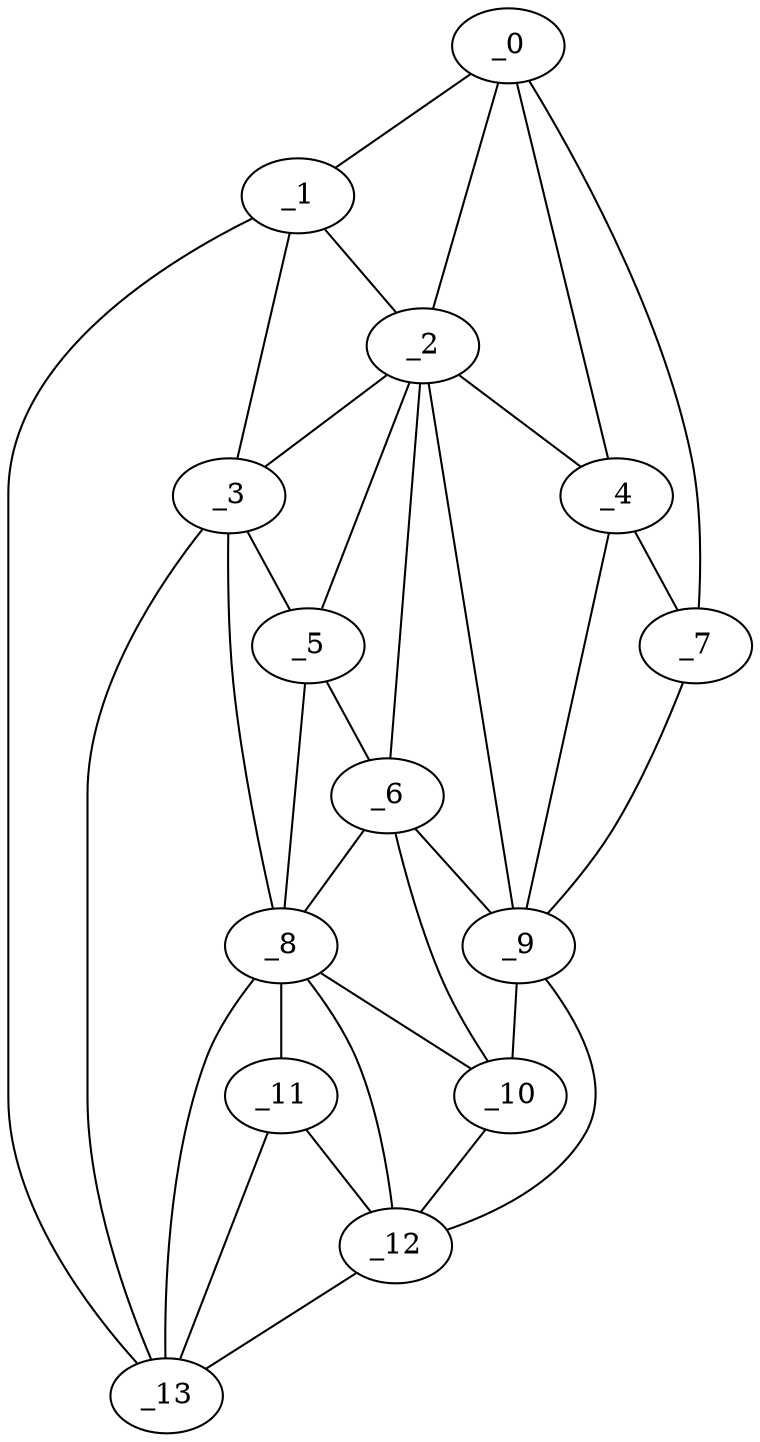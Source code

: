 graph "obj52__100.gxl" {
	_0	 [x=41,
		y=39];
	_1	 [x=45,
		y=120];
	_0 -- _1	 [valence=1];
	_2	 [x=47,
		y=54];
	_0 -- _2	 [valence=1];
	_4	 [x=51,
		y=38];
	_0 -- _4	 [valence=2];
	_7	 [x=70,
		y=3];
	_0 -- _7	 [valence=1];
	_1 -- _2	 [valence=2];
	_3	 [x=49,
		y=112];
	_1 -- _3	 [valence=2];
	_13	 [x=90,
		y=120];
	_1 -- _13	 [valence=1];
	_2 -- _3	 [valence=2];
	_2 -- _4	 [valence=2];
	_5	 [x=57,
		y=98];
	_2 -- _5	 [valence=1];
	_6	 [x=60,
		y=93];
	_2 -- _6	 [valence=1];
	_9	 [x=88,
		y=68];
	_2 -- _9	 [valence=2];
	_3 -- _5	 [valence=2];
	_8	 [x=80,
		y=102];
	_3 -- _8	 [valence=2];
	_3 -- _13	 [valence=1];
	_4 -- _7	 [valence=1];
	_4 -- _9	 [valence=1];
	_5 -- _6	 [valence=2];
	_5 -- _8	 [valence=1];
	_6 -- _8	 [valence=2];
	_6 -- _9	 [valence=2];
	_10	 [x=88,
		y=82];
	_6 -- _10	 [valence=2];
	_7 -- _9	 [valence=1];
	_8 -- _10	 [valence=2];
	_11	 [x=88,
		y=111];
	_8 -- _11	 [valence=2];
	_12	 [x=90,
		y=99];
	_8 -- _12	 [valence=2];
	_8 -- _13	 [valence=2];
	_9 -- _10	 [valence=2];
	_9 -- _12	 [valence=1];
	_10 -- _12	 [valence=2];
	_11 -- _12	 [valence=2];
	_11 -- _13	 [valence=1];
	_12 -- _13	 [valence=1];
}

